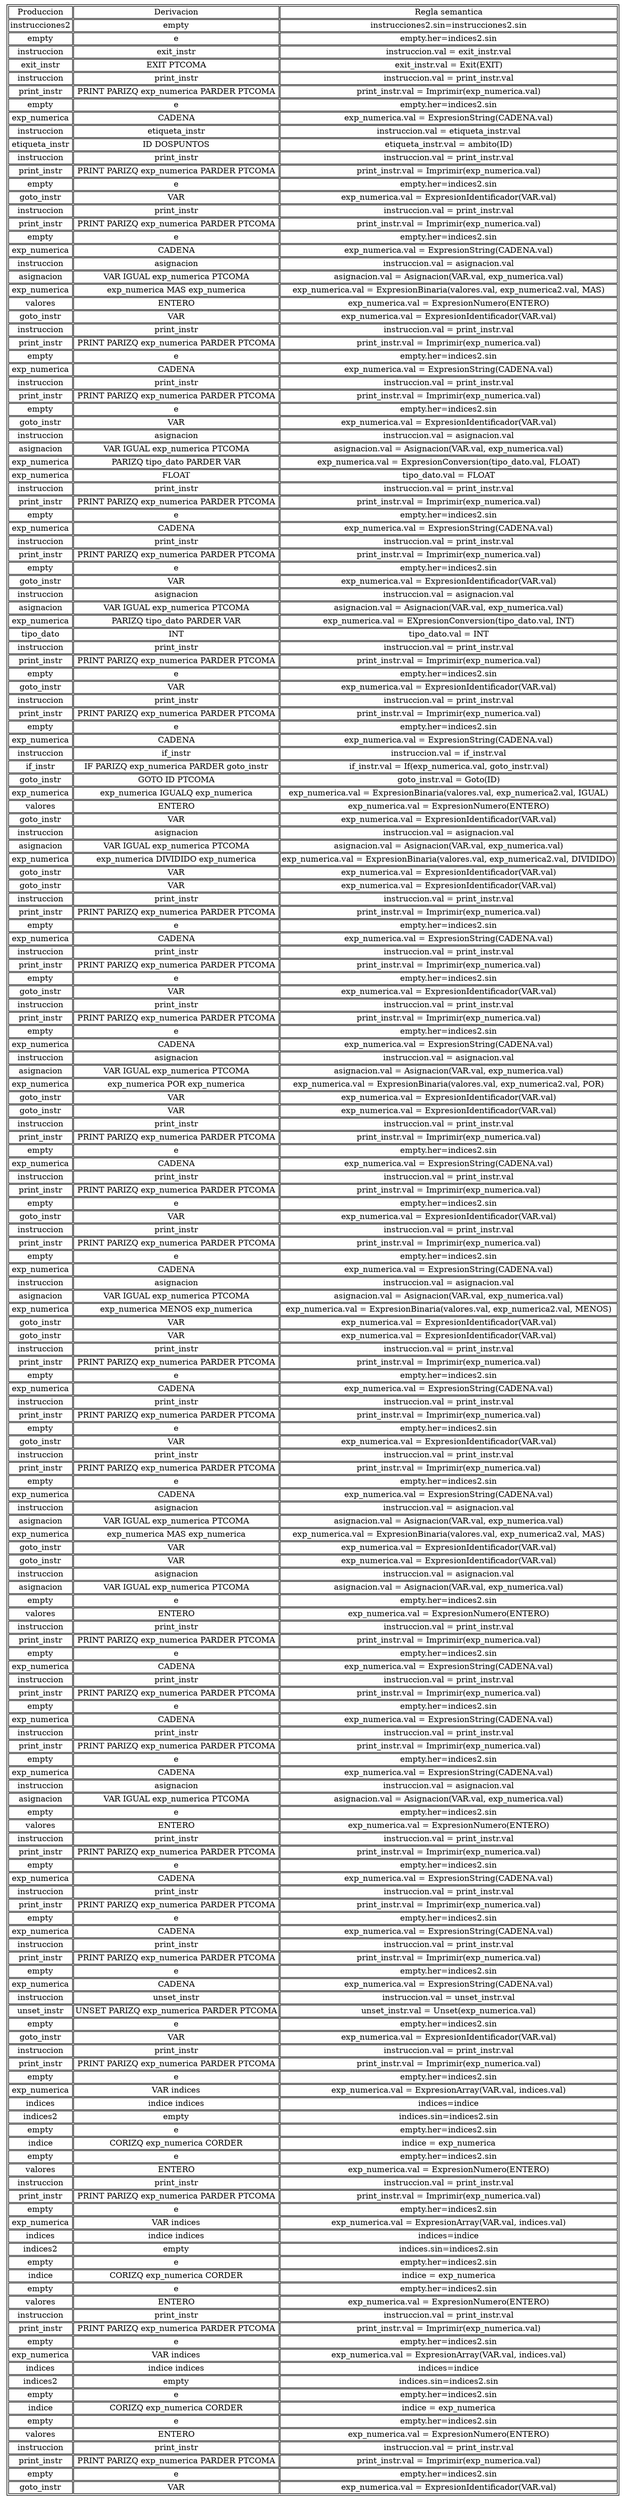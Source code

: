  digraph H {
aHtmlTable [
shape=plaintext
label=<
<table border='1' cellborder='1'>
<tr>
<td>Produccion</td>
<td>Derivacion</td>
<td>Regla semantica</td>
</tr>
<tr>
<td>instrucciones2</td>
<td>empty</td>
<td>instrucciones2.sin=instrucciones2.sin</td>
</tr>
<tr>
<td>empty</td>
<td>e</td>
<td>empty.her=indices2.sin</td>
</tr>
<tr>
<td>instruccion</td>
<td>exit_instr</td>
<td>instruccion.val = exit_instr.val</td>
</tr>
<tr>
<td>exit_instr</td>
<td>EXIT PTCOMA</td>
<td>exit_instr.val = Exit(EXIT)</td>
</tr>
<tr>
<td>instruccion</td>
<td>print_instr</td>
<td>instruccion.val = print_instr.val</td>
</tr>
<tr>
<td>print_instr</td>
<td>PRINT PARIZQ exp_numerica PARDER PTCOMA</td>
<td>print_instr.val = Imprimir(exp_numerica.val)</td>
</tr>
<tr>
<td>empty</td>
<td>e</td>
<td>empty.her=indices2.sin</td>
</tr>
<tr>
<td>exp_numerica</td>
<td>CADENA</td>
<td>exp_numerica.val = ExpresionString(CADENA.val)</td>
</tr>
<tr>
<td>instruccion</td>
<td>etiqueta_instr</td>
<td>instruccion.val = etiqueta_instr.val</td>
</tr>
<tr>
<td>etiqueta_instr</td>
<td>ID DOSPUNTOS</td>
<td>etiqueta_instr.val = ambito(ID)</td>
</tr>
<tr>
<td>instruccion</td>
<td>print_instr</td>
<td>instruccion.val = print_instr.val</td>
</tr>
<tr>
<td>print_instr</td>
<td>PRINT PARIZQ exp_numerica PARDER PTCOMA</td>
<td>print_instr.val = Imprimir(exp_numerica.val)</td>
</tr>
<tr>
<td>empty</td>
<td>e</td>
<td>empty.her=indices2.sin</td>
</tr>
<tr>
<td>goto_instr</td>
<td>VAR</td>
<td>exp_numerica.val = ExpresionIdentificador(VAR.val)</td>
</tr>
<tr>
<td>instruccion</td>
<td>print_instr</td>
<td>instruccion.val = print_instr.val</td>
</tr>
<tr>
<td>print_instr</td>
<td>PRINT PARIZQ exp_numerica PARDER PTCOMA</td>
<td>print_instr.val = Imprimir(exp_numerica.val)</td>
</tr>
<tr>
<td>empty</td>
<td>e</td>
<td>empty.her=indices2.sin</td>
</tr>
<tr>
<td>exp_numerica</td>
<td>CADENA</td>
<td>exp_numerica.val = ExpresionString(CADENA.val)</td>
</tr>
<tr>
<td>instruccion</td>
<td>asignacion</td>
<td>instruccion.val = asignacion.val</td>
</tr>
<tr>
<td>asignacion</td>
<td>VAR IGUAL exp_numerica PTCOMA</td>
<td>asignacion.val = Asignacion(VAR.val, exp_numerica.val)</td>
</tr>
<tr>
<td>exp_numerica</td>
<td>exp_numerica MAS exp_numerica</td>
<td>exp_numerica.val = ExpresionBinaria(valores.val, exp_numerica2.val, MAS)</td>
</tr>
<tr>
<td>valores</td>
<td>ENTERO</td>
<td>exp_numerica.val = ExpresionNumero(ENTERO)</td>
</tr>
<tr>
<td>goto_instr</td>
<td>VAR</td>
<td>exp_numerica.val = ExpresionIdentificador(VAR.val)</td>
</tr>
<tr>
<td>instruccion</td>
<td>print_instr</td>
<td>instruccion.val = print_instr.val</td>
</tr>
<tr>
<td>print_instr</td>
<td>PRINT PARIZQ exp_numerica PARDER PTCOMA</td>
<td>print_instr.val = Imprimir(exp_numerica.val)</td>
</tr>
<tr>
<td>empty</td>
<td>e</td>
<td>empty.her=indices2.sin</td>
</tr>
<tr>
<td>exp_numerica</td>
<td>CADENA</td>
<td>exp_numerica.val = ExpresionString(CADENA.val)</td>
</tr>
<tr>
<td>instruccion</td>
<td>print_instr</td>
<td>instruccion.val = print_instr.val</td>
</tr>
<tr>
<td>print_instr</td>
<td>PRINT PARIZQ exp_numerica PARDER PTCOMA</td>
<td>print_instr.val = Imprimir(exp_numerica.val)</td>
</tr>
<tr>
<td>empty</td>
<td>e</td>
<td>empty.her=indices2.sin</td>
</tr>
<tr>
<td>goto_instr</td>
<td>VAR</td>
<td>exp_numerica.val = ExpresionIdentificador(VAR.val)</td>
</tr>
<tr>
<td>instruccion</td>
<td>asignacion</td>
<td>instruccion.val = asignacion.val</td>
</tr>
<tr>
<td>asignacion</td>
<td>VAR IGUAL exp_numerica PTCOMA</td>
<td>asignacion.val = Asignacion(VAR.val, exp_numerica.val)</td>
</tr>
<tr>
<td>exp_numerica</td>
<td>PARIZQ tipo_dato PARDER VAR</td>
<td>exp_numerica.val = ExpresionConversion(tipo_dato.val, FLOAT)</td>
</tr>
<tr>
<td>exp_numerica</td>
<td>FLOAT</td>
<td>tipo_dato.val = FLOAT</td>
</tr>
<tr>
<td>instruccion</td>
<td>print_instr</td>
<td>instruccion.val = print_instr.val</td>
</tr>
<tr>
<td>print_instr</td>
<td>PRINT PARIZQ exp_numerica PARDER PTCOMA</td>
<td>print_instr.val = Imprimir(exp_numerica.val)</td>
</tr>
<tr>
<td>empty</td>
<td>e</td>
<td>empty.her=indices2.sin</td>
</tr>
<tr>
<td>exp_numerica</td>
<td>CADENA</td>
<td>exp_numerica.val = ExpresionString(CADENA.val)</td>
</tr>
<tr>
<td>instruccion</td>
<td>print_instr</td>
<td>instruccion.val = print_instr.val</td>
</tr>
<tr>
<td>print_instr</td>
<td>PRINT PARIZQ exp_numerica PARDER PTCOMA</td>
<td>print_instr.val = Imprimir(exp_numerica.val)</td>
</tr>
<tr>
<td>empty</td>
<td>e</td>
<td>empty.her=indices2.sin</td>
</tr>
<tr>
<td>goto_instr</td>
<td>VAR</td>
<td>exp_numerica.val = ExpresionIdentificador(VAR.val)</td>
</tr>
<tr>
<td>instruccion</td>
<td>asignacion</td>
<td>instruccion.val = asignacion.val</td>
</tr>
<tr>
<td>asignacion</td>
<td>VAR IGUAL exp_numerica PTCOMA</td>
<td>asignacion.val = Asignacion(VAR.val, exp_numerica.val)</td>
</tr>
<tr>
<td>exp_numerica</td>
<td>PARIZQ tipo_dato PARDER VAR</td>
<td>exp_numerica.val = EXpresionConversion(tipo_dato.val, INT)</td>
</tr>
<tr>
<td>tipo_dato</td>
<td>INT</td>
<td>tipo_dato.val = INT</td>
</tr>
<tr>
<td>instruccion</td>
<td>print_instr</td>
<td>instruccion.val = print_instr.val</td>
</tr>
<tr>
<td>print_instr</td>
<td>PRINT PARIZQ exp_numerica PARDER PTCOMA</td>
<td>print_instr.val = Imprimir(exp_numerica.val)</td>
</tr>
<tr>
<td>empty</td>
<td>e</td>
<td>empty.her=indices2.sin</td>
</tr>
<tr>
<td>goto_instr</td>
<td>VAR</td>
<td>exp_numerica.val = ExpresionIdentificador(VAR.val)</td>
</tr>
<tr>
<td>instruccion</td>
<td>print_instr</td>
<td>instruccion.val = print_instr.val</td>
</tr>
<tr>
<td>print_instr</td>
<td>PRINT PARIZQ exp_numerica PARDER PTCOMA</td>
<td>print_instr.val = Imprimir(exp_numerica.val)</td>
</tr>
<tr>
<td>empty</td>
<td>e</td>
<td>empty.her=indices2.sin</td>
</tr>
<tr>
<td>exp_numerica</td>
<td>CADENA</td>
<td>exp_numerica.val = ExpresionString(CADENA.val)</td>
</tr>
<tr>
<td>instruccion</td>
<td>if_instr</td>
<td>instruccion.val = if_instr.val</td>
</tr>
<tr>
<td>if_instr</td>
<td>IF PARIZQ exp_numerica PARDER goto_instr</td>
<td>if_instr.val = If(exp_numerica.val, goto_instr.val)</td>
</tr>
<tr>
<td>goto_instr</td>
<td>GOTO ID PTCOMA</td>
<td>goto_instr.val = Goto(ID)</td>
</tr>
<tr>
<td>exp_numerica</td>
<td>exp_numerica IGUALQ exp_numerica</td>
<td>exp_numerica.val = ExpresionBinaria(valores.val, exp_numerica2.val, IGUAL)</td>
</tr>
<tr>
<td>valores</td>
<td>ENTERO</td>
<td>exp_numerica.val = ExpresionNumero(ENTERO)</td>
</tr>
<tr>
<td>goto_instr</td>
<td>VAR</td>
<td>exp_numerica.val = ExpresionIdentificador(VAR.val)</td>
</tr>
<tr>
<td>instruccion</td>
<td>asignacion</td>
<td>instruccion.val = asignacion.val</td>
</tr>
<tr>
<td>asignacion</td>
<td>VAR IGUAL exp_numerica PTCOMA</td>
<td>asignacion.val = Asignacion(VAR.val, exp_numerica.val)</td>
</tr>
<tr>
<td>exp_numerica</td>
<td>exp_numerica DIVIDIDO exp_numerica</td>
<td>exp_numerica.val = ExpresionBinaria(valores.val, exp_numerica2.val, DIVIDIDO)</td>
</tr>
<tr>
<td>goto_instr</td>
<td>VAR</td>
<td>exp_numerica.val = ExpresionIdentificador(VAR.val)</td>
</tr>
<tr>
<td>goto_instr</td>
<td>VAR</td>
<td>exp_numerica.val = ExpresionIdentificador(VAR.val)</td>
</tr>
<tr>
<td>instruccion</td>
<td>print_instr</td>
<td>instruccion.val = print_instr.val</td>
</tr>
<tr>
<td>print_instr</td>
<td>PRINT PARIZQ exp_numerica PARDER PTCOMA</td>
<td>print_instr.val = Imprimir(exp_numerica.val)</td>
</tr>
<tr>
<td>empty</td>
<td>e</td>
<td>empty.her=indices2.sin</td>
</tr>
<tr>
<td>exp_numerica</td>
<td>CADENA</td>
<td>exp_numerica.val = ExpresionString(CADENA.val)</td>
</tr>
<tr>
<td>instruccion</td>
<td>print_instr</td>
<td>instruccion.val = print_instr.val</td>
</tr>
<tr>
<td>print_instr</td>
<td>PRINT PARIZQ exp_numerica PARDER PTCOMA</td>
<td>print_instr.val = Imprimir(exp_numerica.val)</td>
</tr>
<tr>
<td>empty</td>
<td>e</td>
<td>empty.her=indices2.sin</td>
</tr>
<tr>
<td>goto_instr</td>
<td>VAR</td>
<td>exp_numerica.val = ExpresionIdentificador(VAR.val)</td>
</tr>
<tr>
<td>instruccion</td>
<td>print_instr</td>
<td>instruccion.val = print_instr.val</td>
</tr>
<tr>
<td>print_instr</td>
<td>PRINT PARIZQ exp_numerica PARDER PTCOMA</td>
<td>print_instr.val = Imprimir(exp_numerica.val)</td>
</tr>
<tr>
<td>empty</td>
<td>e</td>
<td>empty.her=indices2.sin</td>
</tr>
<tr>
<td>exp_numerica</td>
<td>CADENA</td>
<td>exp_numerica.val = ExpresionString(CADENA.val)</td>
</tr>
<tr>
<td>instruccion</td>
<td>asignacion</td>
<td>instruccion.val = asignacion.val</td>
</tr>
<tr>
<td>asignacion</td>
<td>VAR IGUAL exp_numerica PTCOMA</td>
<td>asignacion.val = Asignacion(VAR.val, exp_numerica.val)</td>
</tr>
<tr>
<td>exp_numerica</td>
<td>exp_numerica POR exp_numerica</td>
<td>exp_numerica.val = ExpresionBinaria(valores.val, exp_numerica2.val, POR)</td>
</tr>
<tr>
<td>goto_instr</td>
<td>VAR</td>
<td>exp_numerica.val = ExpresionIdentificador(VAR.val)</td>
</tr>
<tr>
<td>goto_instr</td>
<td>VAR</td>
<td>exp_numerica.val = ExpresionIdentificador(VAR.val)</td>
</tr>
<tr>
<td>instruccion</td>
<td>print_instr</td>
<td>instruccion.val = print_instr.val</td>
</tr>
<tr>
<td>print_instr</td>
<td>PRINT PARIZQ exp_numerica PARDER PTCOMA</td>
<td>print_instr.val = Imprimir(exp_numerica.val)</td>
</tr>
<tr>
<td>empty</td>
<td>e</td>
<td>empty.her=indices2.sin</td>
</tr>
<tr>
<td>exp_numerica</td>
<td>CADENA</td>
<td>exp_numerica.val = ExpresionString(CADENA.val)</td>
</tr>
<tr>
<td>instruccion</td>
<td>print_instr</td>
<td>instruccion.val = print_instr.val</td>
</tr>
<tr>
<td>print_instr</td>
<td>PRINT PARIZQ exp_numerica PARDER PTCOMA</td>
<td>print_instr.val = Imprimir(exp_numerica.val)</td>
</tr>
<tr>
<td>empty</td>
<td>e</td>
<td>empty.her=indices2.sin</td>
</tr>
<tr>
<td>goto_instr</td>
<td>VAR</td>
<td>exp_numerica.val = ExpresionIdentificador(VAR.val)</td>
</tr>
<tr>
<td>instruccion</td>
<td>print_instr</td>
<td>instruccion.val = print_instr.val</td>
</tr>
<tr>
<td>print_instr</td>
<td>PRINT PARIZQ exp_numerica PARDER PTCOMA</td>
<td>print_instr.val = Imprimir(exp_numerica.val)</td>
</tr>
<tr>
<td>empty</td>
<td>e</td>
<td>empty.her=indices2.sin</td>
</tr>
<tr>
<td>exp_numerica</td>
<td>CADENA</td>
<td>exp_numerica.val = ExpresionString(CADENA.val)</td>
</tr>
<tr>
<td>instruccion</td>
<td>asignacion</td>
<td>instruccion.val = asignacion.val</td>
</tr>
<tr>
<td>asignacion</td>
<td>VAR IGUAL exp_numerica PTCOMA</td>
<td>asignacion.val = Asignacion(VAR.val, exp_numerica.val)</td>
</tr>
<tr>
<td>exp_numerica</td>
<td>exp_numerica MENOS exp_numerica</td>
<td>exp_numerica.val = ExpresionBinaria(valores.val, exp_numerica2.val, MENOS)</td>
</tr>
<tr>
<td>goto_instr</td>
<td>VAR</td>
<td>exp_numerica.val = ExpresionIdentificador(VAR.val)</td>
</tr>
<tr>
<td>goto_instr</td>
<td>VAR</td>
<td>exp_numerica.val = ExpresionIdentificador(VAR.val)</td>
</tr>
<tr>
<td>instruccion</td>
<td>print_instr</td>
<td>instruccion.val = print_instr.val</td>
</tr>
<tr>
<td>print_instr</td>
<td>PRINT PARIZQ exp_numerica PARDER PTCOMA</td>
<td>print_instr.val = Imprimir(exp_numerica.val)</td>
</tr>
<tr>
<td>empty</td>
<td>e</td>
<td>empty.her=indices2.sin</td>
</tr>
<tr>
<td>exp_numerica</td>
<td>CADENA</td>
<td>exp_numerica.val = ExpresionString(CADENA.val)</td>
</tr>
<tr>
<td>instruccion</td>
<td>print_instr</td>
<td>instruccion.val = print_instr.val</td>
</tr>
<tr>
<td>print_instr</td>
<td>PRINT PARIZQ exp_numerica PARDER PTCOMA</td>
<td>print_instr.val = Imprimir(exp_numerica.val)</td>
</tr>
<tr>
<td>empty</td>
<td>e</td>
<td>empty.her=indices2.sin</td>
</tr>
<tr>
<td>goto_instr</td>
<td>VAR</td>
<td>exp_numerica.val = ExpresionIdentificador(VAR.val)</td>
</tr>
<tr>
<td>instruccion</td>
<td>print_instr</td>
<td>instruccion.val = print_instr.val</td>
</tr>
<tr>
<td>print_instr</td>
<td>PRINT PARIZQ exp_numerica PARDER PTCOMA</td>
<td>print_instr.val = Imprimir(exp_numerica.val)</td>
</tr>
<tr>
<td>empty</td>
<td>e</td>
<td>empty.her=indices2.sin</td>
</tr>
<tr>
<td>exp_numerica</td>
<td>CADENA</td>
<td>exp_numerica.val = ExpresionString(CADENA.val)</td>
</tr>
<tr>
<td>instruccion</td>
<td>asignacion</td>
<td>instruccion.val = asignacion.val</td>
</tr>
<tr>
<td>asignacion</td>
<td>VAR IGUAL exp_numerica PTCOMA</td>
<td>asignacion.val = Asignacion(VAR.val, exp_numerica.val)</td>
</tr>
<tr>
<td>exp_numerica</td>
<td>exp_numerica MAS exp_numerica</td>
<td>exp_numerica.val = ExpresionBinaria(valores.val, exp_numerica2.val, MAS)</td>
</tr>
<tr>
<td>goto_instr</td>
<td>VAR</td>
<td>exp_numerica.val = ExpresionIdentificador(VAR.val)</td>
</tr>
<tr>
<td>goto_instr</td>
<td>VAR</td>
<td>exp_numerica.val = ExpresionIdentificador(VAR.val)</td>
</tr>
<tr>
<td>instruccion</td>
<td>asignacion</td>
<td>instruccion.val = asignacion.val</td>
</tr>
<tr>
<td>asignacion</td>
<td>VAR IGUAL exp_numerica PTCOMA</td>
<td>asignacion.val = Asignacion(VAR.val, exp_numerica.val)</td>
</tr>
<tr>
<td>empty</td>
<td>e</td>
<td>empty.her=indices2.sin</td>
</tr>
<tr>
<td>valores</td>
<td>ENTERO</td>
<td>exp_numerica.val = ExpresionNumero(ENTERO)</td>
</tr>
<tr>
<td>instruccion</td>
<td>print_instr</td>
<td>instruccion.val = print_instr.val</td>
</tr>
<tr>
<td>print_instr</td>
<td>PRINT PARIZQ exp_numerica PARDER PTCOMA</td>
<td>print_instr.val = Imprimir(exp_numerica.val)</td>
</tr>
<tr>
<td>empty</td>
<td>e</td>
<td>empty.her=indices2.sin</td>
</tr>
<tr>
<td>exp_numerica</td>
<td>CADENA</td>
<td>exp_numerica.val = ExpresionString(CADENA.val)</td>
</tr>
<tr>
<td>instruccion</td>
<td>print_instr</td>
<td>instruccion.val = print_instr.val</td>
</tr>
<tr>
<td>print_instr</td>
<td>PRINT PARIZQ exp_numerica PARDER PTCOMA</td>
<td>print_instr.val = Imprimir(exp_numerica.val)</td>
</tr>
<tr>
<td>empty</td>
<td>e</td>
<td>empty.her=indices2.sin</td>
</tr>
<tr>
<td>exp_numerica</td>
<td>CADENA</td>
<td>exp_numerica.val = ExpresionString(CADENA.val)</td>
</tr>
<tr>
<td>instruccion</td>
<td>print_instr</td>
<td>instruccion.val = print_instr.val</td>
</tr>
<tr>
<td>print_instr</td>
<td>PRINT PARIZQ exp_numerica PARDER PTCOMA</td>
<td>print_instr.val = Imprimir(exp_numerica.val)</td>
</tr>
<tr>
<td>empty</td>
<td>e</td>
<td>empty.her=indices2.sin</td>
</tr>
<tr>
<td>exp_numerica</td>
<td>CADENA</td>
<td>exp_numerica.val = ExpresionString(CADENA.val)</td>
</tr>
<tr>
<td>instruccion</td>
<td>asignacion</td>
<td>instruccion.val = asignacion.val</td>
</tr>
<tr>
<td>asignacion</td>
<td>VAR IGUAL exp_numerica PTCOMA</td>
<td>asignacion.val = Asignacion(VAR.val, exp_numerica.val)</td>
</tr>
<tr>
<td>empty</td>
<td>e</td>
<td>empty.her=indices2.sin</td>
</tr>
<tr>
<td>valores</td>
<td>ENTERO</td>
<td>exp_numerica.val = ExpresionNumero(ENTERO)</td>
</tr>
<tr>
<td>instruccion</td>
<td>print_instr</td>
<td>instruccion.val = print_instr.val</td>
</tr>
<tr>
<td>print_instr</td>
<td>PRINT PARIZQ exp_numerica PARDER PTCOMA</td>
<td>print_instr.val = Imprimir(exp_numerica.val)</td>
</tr>
<tr>
<td>empty</td>
<td>e</td>
<td>empty.her=indices2.sin</td>
</tr>
<tr>
<td>exp_numerica</td>
<td>CADENA</td>
<td>exp_numerica.val = ExpresionString(CADENA.val)</td>
</tr>
<tr>
<td>instruccion</td>
<td>print_instr</td>
<td>instruccion.val = print_instr.val</td>
</tr>
<tr>
<td>print_instr</td>
<td>PRINT PARIZQ exp_numerica PARDER PTCOMA</td>
<td>print_instr.val = Imprimir(exp_numerica.val)</td>
</tr>
<tr>
<td>empty</td>
<td>e</td>
<td>empty.her=indices2.sin</td>
</tr>
<tr>
<td>exp_numerica</td>
<td>CADENA</td>
<td>exp_numerica.val = ExpresionString(CADENA.val)</td>
</tr>
<tr>
<td>instruccion</td>
<td>print_instr</td>
<td>instruccion.val = print_instr.val</td>
</tr>
<tr>
<td>print_instr</td>
<td>PRINT PARIZQ exp_numerica PARDER PTCOMA</td>
<td>print_instr.val = Imprimir(exp_numerica.val)</td>
</tr>
<tr>
<td>empty</td>
<td>e</td>
<td>empty.her=indices2.sin</td>
</tr>
<tr>
<td>exp_numerica</td>
<td>CADENA</td>
<td>exp_numerica.val = ExpresionString(CADENA.val)</td>
</tr>
<tr>
<td>instruccion</td>
<td>unset_instr</td>
<td>instruccion.val = unset_instr.val</td>
</tr>
<tr>
<td>unset_instr</td>
<td>UNSET PARIZQ exp_numerica PARDER PTCOMA</td>
<td>unset_instr.val = Unset(exp_numerica.val)</td>
</tr>
<tr>
<td>empty</td>
<td>e</td>
<td>empty.her=indices2.sin</td>
</tr>
<tr>
<td>goto_instr</td>
<td>VAR</td>
<td>exp_numerica.val = ExpresionIdentificador(VAR.val)</td>
</tr>
<tr>
<td>instruccion</td>
<td>print_instr</td>
<td>instruccion.val = print_instr.val</td>
</tr>
<tr>
<td>print_instr</td>
<td>PRINT PARIZQ exp_numerica PARDER PTCOMA</td>
<td>print_instr.val = Imprimir(exp_numerica.val)</td>
</tr>
<tr>
<td>empty</td>
<td>e</td>
<td>empty.her=indices2.sin</td>
</tr>
<tr>
<td>exp_numerica</td>
<td>VAR indices</td>
<td>exp_numerica.val = ExpresionArray(VAR.val, indices.val)</td>
</tr>
<tr>
<td>indices</td>
<td>indice indices</td>
<td>indices=indice</td>
</tr>
<tr>
<td>indices2</td>
<td>empty</td>
<td>indices.sin=indices2.sin</td>
</tr>
<tr>
<td>empty</td>
<td>e</td>
<td>empty.her=indices2.sin</td>
</tr>
<tr>
<td>indice</td>
<td>CORIZQ exp_numerica CORDER</td>
<td>indice = exp_numerica</td>
</tr>
<tr>
<td>empty</td>
<td>e</td>
<td>empty.her=indices2.sin</td>
</tr>
<tr>
<td>valores</td>
<td>ENTERO</td>
<td>exp_numerica.val = ExpresionNumero(ENTERO)</td>
</tr>
<tr>
<td>instruccion</td>
<td>print_instr</td>
<td>instruccion.val = print_instr.val</td>
</tr>
<tr>
<td>print_instr</td>
<td>PRINT PARIZQ exp_numerica PARDER PTCOMA</td>
<td>print_instr.val = Imprimir(exp_numerica.val)</td>
</tr>
<tr>
<td>empty</td>
<td>e</td>
<td>empty.her=indices2.sin</td>
</tr>
<tr>
<td>exp_numerica</td>
<td>VAR indices</td>
<td>exp_numerica.val = ExpresionArray(VAR.val, indices.val)</td>
</tr>
<tr>
<td>indices</td>
<td>indice indices</td>
<td>indices=indice</td>
</tr>
<tr>
<td>indices2</td>
<td>empty</td>
<td>indices.sin=indices2.sin</td>
</tr>
<tr>
<td>empty</td>
<td>e</td>
<td>empty.her=indices2.sin</td>
</tr>
<tr>
<td>indice</td>
<td>CORIZQ exp_numerica CORDER</td>
<td>indice = exp_numerica</td>
</tr>
<tr>
<td>empty</td>
<td>e</td>
<td>empty.her=indices2.sin</td>
</tr>
<tr>
<td>valores</td>
<td>ENTERO</td>
<td>exp_numerica.val = ExpresionNumero(ENTERO)</td>
</tr>
<tr>
<td>instruccion</td>
<td>print_instr</td>
<td>instruccion.val = print_instr.val</td>
</tr>
<tr>
<td>print_instr</td>
<td>PRINT PARIZQ exp_numerica PARDER PTCOMA</td>
<td>print_instr.val = Imprimir(exp_numerica.val)</td>
</tr>
<tr>
<td>empty</td>
<td>e</td>
<td>empty.her=indices2.sin</td>
</tr>
<tr>
<td>exp_numerica</td>
<td>VAR indices</td>
<td>exp_numerica.val = ExpresionArray(VAR.val, indices.val)</td>
</tr>
<tr>
<td>indices</td>
<td>indice indices</td>
<td>indices=indice</td>
</tr>
<tr>
<td>indices2</td>
<td>empty</td>
<td>indices.sin=indices2.sin</td>
</tr>
<tr>
<td>empty</td>
<td>e</td>
<td>empty.her=indices2.sin</td>
</tr>
<tr>
<td>indice</td>
<td>CORIZQ exp_numerica CORDER</td>
<td>indice = exp_numerica</td>
</tr>
<tr>
<td>empty</td>
<td>e</td>
<td>empty.her=indices2.sin</td>
</tr>
<tr>
<td>valores</td>
<td>ENTERO</td>
<td>exp_numerica.val = ExpresionNumero(ENTERO)</td>
</tr>
<tr>
<td>instruccion</td>
<td>print_instr</td>
<td>instruccion.val = print_instr.val</td>
</tr>
<tr>
<td>print_instr</td>
<td>PRINT PARIZQ exp_numerica PARDER PTCOMA</td>
<td>print_instr.val = Imprimir(exp_numerica.val)</td>
</tr>
<tr>
<td>empty</td>
<td>e</td>
<td>empty.her=indices2.sin</td>
</tr>
<tr>
<td>goto_instr</td>
<td>VAR</td>
<td>exp_numerica.val = ExpresionIdentificador(VAR.val)</td>
</tr>
</table>
>];
}
